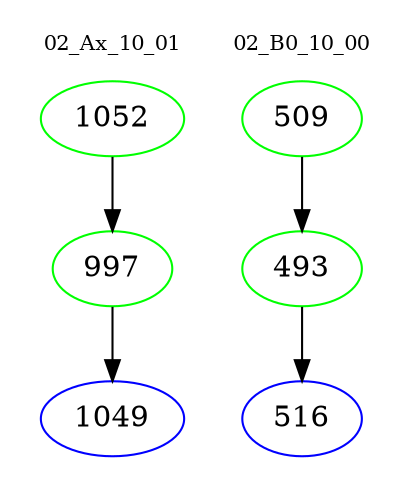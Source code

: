 digraph{
subgraph cluster_0 {
color = white
label = "02_Ax_10_01";
fontsize=10;
T0_1052 [label="1052", color="green"]
T0_1052 -> T0_997 [color="black"]
T0_997 [label="997", color="green"]
T0_997 -> T0_1049 [color="black"]
T0_1049 [label="1049", color="blue"]
}
subgraph cluster_1 {
color = white
label = "02_B0_10_00";
fontsize=10;
T1_509 [label="509", color="green"]
T1_509 -> T1_493 [color="black"]
T1_493 [label="493", color="green"]
T1_493 -> T1_516 [color="black"]
T1_516 [label="516", color="blue"]
}
}
